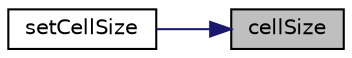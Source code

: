 digraph "cellSize"
{
 // LATEX_PDF_SIZE
  edge [fontname="Helvetica",fontsize="10",labelfontname="Helvetica",labelfontsize="10"];
  node [fontname="Helvetica",fontsize="10",shape=record];
  rankdir="RL";
  Node1 [label="cellSize",height=0.2,width=0.4,color="black", fillcolor="grey75", style="filled", fontcolor="black",tooltip=" "];
  Node1 -> Node2 [dir="back",color="midnightblue",fontsize="10",style="solid",fontname="Helvetica"];
  Node2 [label="setCellSize",height=0.2,width=0.4,color="black", fillcolor="white", style="filled",URL="$classpFlow_1_1cells.html#ac85134d434244d9392bf9e85409e0dbc",tooltip=" "];
}
